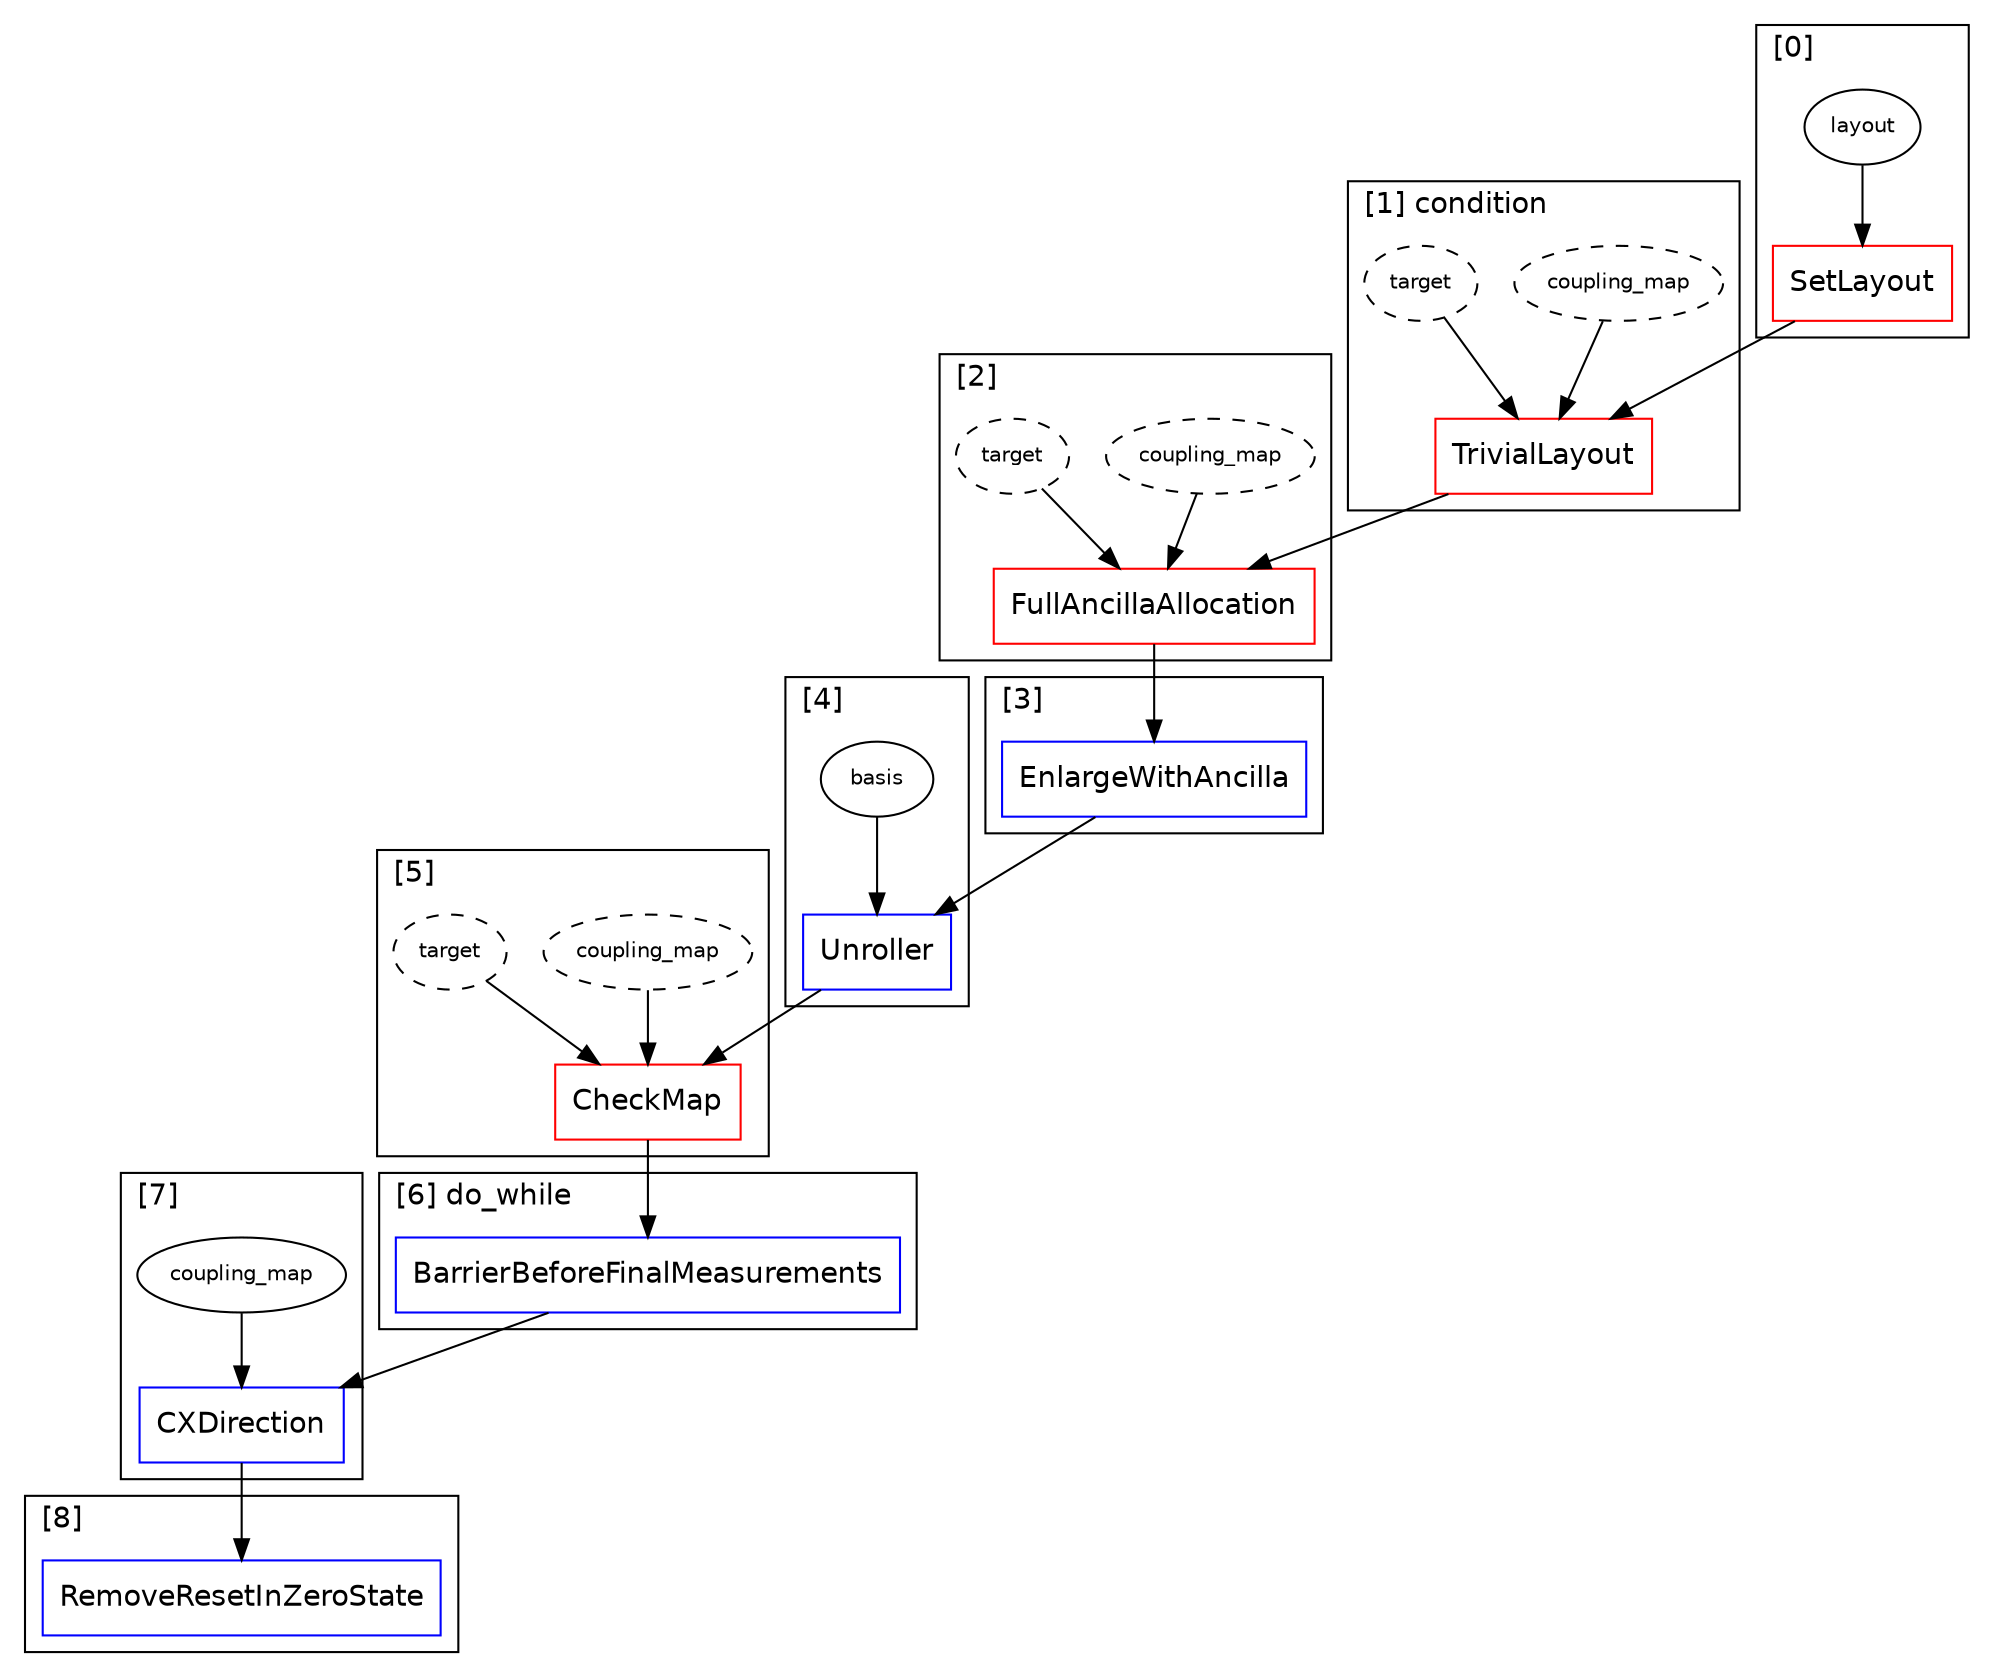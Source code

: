 digraph G {
subgraph cluster_0 {
fontname=helvetica;
label="[0] ";
labeljust=l;
1 [color=red, fontname=helvetica, label=SetLayout, shape=rectangle];
2 [color=black, fontname=helvetica, fontsize=10, label=layout, shape=ellipse, style=solid];
2 -> 1;
}

subgraph cluster_3 {
fontname=helvetica;
label="[1] condition";
labeljust=l;
4 [color=red, fontname=helvetica, label=TrivialLayout, shape=rectangle];
5 [color=black, fontname=helvetica, fontsize=10, label=coupling_map, shape=ellipse, style=dashed];
5 -> 4;
6 [color=black, fontname=helvetica, fontsize=10, label=target, shape=ellipse, style=dashed];
6 -> 4;
1 -> 4;
}

subgraph cluster_7 {
fontname=helvetica;
label="[2] ";
labeljust=l;
8 [color=red, fontname=helvetica, label=FullAncillaAllocation, shape=rectangle];
9 [color=black, fontname=helvetica, fontsize=10, label=coupling_map, shape=ellipse, style=dashed];
9 -> 8;
10 [color=black, fontname=helvetica, fontsize=10, label=target, shape=ellipse, style=dashed];
10 -> 8;
4 -> 8;
}

subgraph cluster_11 {
fontname=helvetica;
label="[3] ";
labeljust=l;
12 [color=blue, fontname=helvetica, label=EnlargeWithAncilla, shape=rectangle];
8 -> 12;
}

subgraph cluster_13 {
fontname=helvetica;
label="[4] ";
labeljust=l;
14 [color=blue, fontname=helvetica, label=Unroller, shape=rectangle];
15 [color=black, fontname=helvetica, fontsize=10, label=basis, shape=ellipse, style=solid];
15 -> 14;
12 -> 14;
}

subgraph cluster_16 {
fontname=helvetica;
label="[5] ";
labeljust=l;
17 [color=red, fontname=helvetica, label=CheckMap, shape=rectangle];
18 [color=black, fontname=helvetica, fontsize=10, label=coupling_map, shape=ellipse, style=dashed];
18 -> 17;
19 [color=black, fontname=helvetica, fontsize=10, label=target, shape=ellipse, style=dashed];
19 -> 17;
14 -> 17;
}

subgraph cluster_20 {
fontname=helvetica;
label="[6] do_while";
labeljust=l;
21 [color=blue, fontname=helvetica, label=BarrierBeforeFinalMeasurements, shape=rectangle];
17 -> 21;
}

subgraph cluster_23 {
fontname=helvetica;
label="[7] ";
labeljust=l;
23 [color=blue, fontname=helvetica, label=CXDirection, shape=rectangle];
24 [color=black, fontname=helvetica, fontsize=10, label=coupling_map, shape=ellipse, style=solid];
24 -> 23;
21 -> 23;
}

subgraph cluster_25 {
fontname=helvetica;
label="[8] ";
labeljust=l;
26 [color=blue, fontname=helvetica, label=RemoveResetInZeroState, shape=rectangle];
23 -> 26;
}

}
